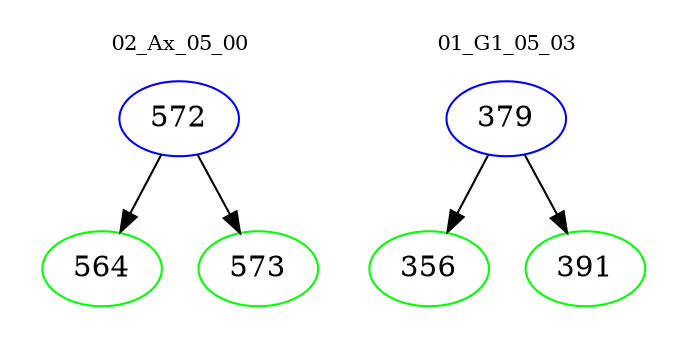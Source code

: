 digraph{
subgraph cluster_0 {
color = white
label = "02_Ax_05_00";
fontsize=10;
T0_572 [label="572", color="blue"]
T0_572 -> T0_564 [color="black"]
T0_564 [label="564", color="green"]
T0_572 -> T0_573 [color="black"]
T0_573 [label="573", color="green"]
}
subgraph cluster_1 {
color = white
label = "01_G1_05_03";
fontsize=10;
T1_379 [label="379", color="blue"]
T1_379 -> T1_356 [color="black"]
T1_356 [label="356", color="green"]
T1_379 -> T1_391 [color="black"]
T1_391 [label="391", color="green"]
}
}
